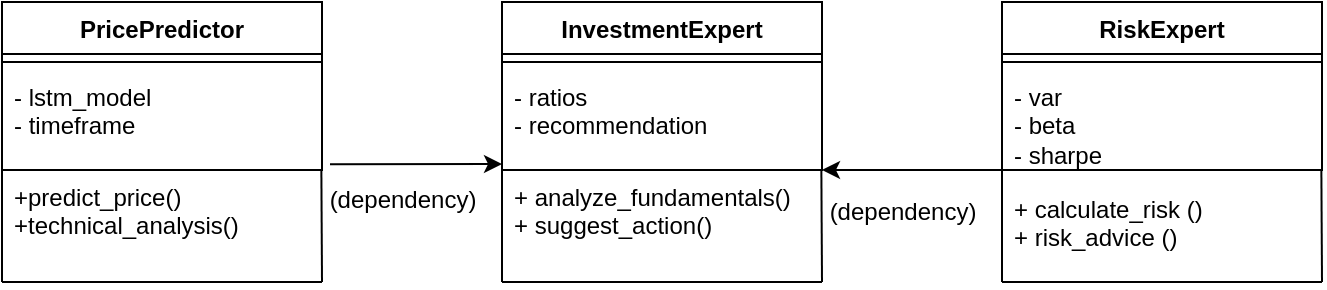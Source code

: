 <mxfile version="28.1.2">
  <diagram name="Page-1" id="hbNBxk7n37LkGw9LsJwH">
    <mxGraphModel dx="741" dy="394" grid="1" gridSize="10" guides="1" tooltips="1" connect="1" arrows="1" fold="1" page="1" pageScale="1" pageWidth="850" pageHeight="1100" math="0" shadow="0">
      <root>
        <mxCell id="0" />
        <mxCell id="1" parent="0" />
        <mxCell id="Bbk-wSzPs9pQnlHOXCbk-2" value="PricePredictor" style="swimlane;fontStyle=1;align=center;verticalAlign=top;childLayout=stackLayout;horizontal=1;startSize=26;horizontalStack=0;resizeParent=1;resizeParentMax=0;resizeLast=0;collapsible=1;marginBottom=0;whiteSpace=wrap;html=1;" vertex="1" parent="1">
          <mxGeometry x="80" y="200" width="160" height="84" as="geometry" />
        </mxCell>
        <mxCell id="Bbk-wSzPs9pQnlHOXCbk-4" value="" style="line;strokeWidth=1;fillColor=none;align=left;verticalAlign=middle;spacingTop=-1;spacingLeft=3;spacingRight=3;rotatable=0;labelPosition=right;points=[];portConstraint=eastwest;strokeColor=inherit;" vertex="1" parent="Bbk-wSzPs9pQnlHOXCbk-2">
          <mxGeometry y="26" width="160" height="8" as="geometry" />
        </mxCell>
        <mxCell id="Bbk-wSzPs9pQnlHOXCbk-5" value="- lstm_model&lt;div&gt;- timeframe&lt;/div&gt;" style="text;strokeColor=none;fillColor=none;align=left;verticalAlign=top;spacingLeft=4;spacingRight=4;overflow=hidden;rotatable=0;points=[[0,0.5],[1,0.5]];portConstraint=eastwest;whiteSpace=wrap;html=1;" vertex="1" parent="Bbk-wSzPs9pQnlHOXCbk-2">
          <mxGeometry y="34" width="160" height="50" as="geometry" />
        </mxCell>
        <mxCell id="Bbk-wSzPs9pQnlHOXCbk-3" value="+predict_price()&lt;div&gt;+technical_analysis()&lt;/div&gt;" style="text;strokeColor=none;fillColor=none;align=left;verticalAlign=top;spacingLeft=4;spacingRight=4;overflow=hidden;rotatable=0;points=[[0,0.5],[1,0.5]];portConstraint=eastwest;whiteSpace=wrap;html=1;" vertex="1" parent="1">
          <mxGeometry x="80" y="284" width="160" height="56" as="geometry" />
        </mxCell>
        <mxCell id="Bbk-wSzPs9pQnlHOXCbk-7" value="" style="endArrow=none;html=1;rounded=0;" edge="1" parent="1">
          <mxGeometry width="50" height="50" relative="1" as="geometry">
            <mxPoint x="80" y="340" as="sourcePoint" />
            <mxPoint x="80" y="280" as="targetPoint" />
          </mxGeometry>
        </mxCell>
        <mxCell id="Bbk-wSzPs9pQnlHOXCbk-8" value="" style="endArrow=none;html=1;rounded=0;" edge="1" parent="1">
          <mxGeometry width="50" height="50" relative="1" as="geometry">
            <mxPoint x="80" y="340" as="sourcePoint" />
            <mxPoint x="240" y="340" as="targetPoint" />
          </mxGeometry>
        </mxCell>
        <mxCell id="Bbk-wSzPs9pQnlHOXCbk-9" value="" style="endArrow=none;html=1;rounded=0;entryX=0.998;entryY=0.993;entryDx=0;entryDy=0;entryPerimeter=0;" edge="1" parent="1" target="Bbk-wSzPs9pQnlHOXCbk-5">
          <mxGeometry width="50" height="50" relative="1" as="geometry">
            <mxPoint x="240" y="340" as="sourcePoint" />
            <mxPoint x="240" y="380" as="targetPoint" />
          </mxGeometry>
        </mxCell>
        <mxCell id="Bbk-wSzPs9pQnlHOXCbk-10" value="InvestmentExpert" style="swimlane;fontStyle=1;align=center;verticalAlign=top;childLayout=stackLayout;horizontal=1;startSize=26;horizontalStack=0;resizeParent=1;resizeParentMax=0;resizeLast=0;collapsible=1;marginBottom=0;whiteSpace=wrap;html=1;" vertex="1" parent="1">
          <mxGeometry x="330" y="200" width="160" height="84" as="geometry" />
        </mxCell>
        <mxCell id="Bbk-wSzPs9pQnlHOXCbk-11" value="" style="line;strokeWidth=1;fillColor=none;align=left;verticalAlign=middle;spacingTop=-1;spacingLeft=3;spacingRight=3;rotatable=0;labelPosition=right;points=[];portConstraint=eastwest;strokeColor=inherit;" vertex="1" parent="Bbk-wSzPs9pQnlHOXCbk-10">
          <mxGeometry y="26" width="160" height="8" as="geometry" />
        </mxCell>
        <mxCell id="Bbk-wSzPs9pQnlHOXCbk-12" value="- ratios&lt;br&gt;&lt;div&gt;- recommendation&lt;/div&gt;" style="text;strokeColor=none;fillColor=none;align=left;verticalAlign=top;spacingLeft=4;spacingRight=4;overflow=hidden;rotatable=0;points=[[0,0.5],[1,0.5]];portConstraint=eastwest;whiteSpace=wrap;html=1;" vertex="1" parent="Bbk-wSzPs9pQnlHOXCbk-10">
          <mxGeometry y="34" width="160" height="50" as="geometry" />
        </mxCell>
        <mxCell id="Bbk-wSzPs9pQnlHOXCbk-13" value="+ analyze_fundamentals()&lt;div&gt;+ suggest_action()&lt;/div&gt;" style="text;strokeColor=none;fillColor=none;align=left;verticalAlign=top;spacingLeft=4;spacingRight=4;overflow=hidden;rotatable=0;points=[[0,0.5],[1,0.5]];portConstraint=eastwest;whiteSpace=wrap;html=1;" vertex="1" parent="1">
          <mxGeometry x="330" y="284" width="160" height="56" as="geometry" />
        </mxCell>
        <mxCell id="Bbk-wSzPs9pQnlHOXCbk-14" value="" style="endArrow=none;html=1;rounded=0;" edge="1" parent="1">
          <mxGeometry width="50" height="50" relative="1" as="geometry">
            <mxPoint x="330" y="340" as="sourcePoint" />
            <mxPoint x="330" y="280" as="targetPoint" />
          </mxGeometry>
        </mxCell>
        <mxCell id="Bbk-wSzPs9pQnlHOXCbk-15" value="" style="endArrow=none;html=1;rounded=0;" edge="1" parent="1">
          <mxGeometry width="50" height="50" relative="1" as="geometry">
            <mxPoint x="330" y="340" as="sourcePoint" />
            <mxPoint x="490" y="340" as="targetPoint" />
          </mxGeometry>
        </mxCell>
        <mxCell id="Bbk-wSzPs9pQnlHOXCbk-16" value="" style="endArrow=none;html=1;rounded=0;entryX=0.998;entryY=0.993;entryDx=0;entryDy=0;entryPerimeter=0;" edge="1" parent="1" target="Bbk-wSzPs9pQnlHOXCbk-12">
          <mxGeometry width="50" height="50" relative="1" as="geometry">
            <mxPoint x="490" y="340" as="sourcePoint" />
            <mxPoint x="490" y="380" as="targetPoint" />
          </mxGeometry>
        </mxCell>
        <mxCell id="Bbk-wSzPs9pQnlHOXCbk-17" value="RiskExpert" style="swimlane;fontStyle=1;align=center;verticalAlign=top;childLayout=stackLayout;horizontal=1;startSize=26;horizontalStack=0;resizeParent=1;resizeParentMax=0;resizeLast=0;collapsible=1;marginBottom=0;whiteSpace=wrap;html=1;" vertex="1" parent="1">
          <mxGeometry x="580" y="200" width="160" height="84" as="geometry" />
        </mxCell>
        <mxCell id="Bbk-wSzPs9pQnlHOXCbk-18" value="" style="line;strokeWidth=1;fillColor=none;align=left;verticalAlign=middle;spacingTop=-1;spacingLeft=3;spacingRight=3;rotatable=0;labelPosition=right;points=[];portConstraint=eastwest;strokeColor=inherit;" vertex="1" parent="Bbk-wSzPs9pQnlHOXCbk-17">
          <mxGeometry y="26" width="160" height="8" as="geometry" />
        </mxCell>
        <mxCell id="Bbk-wSzPs9pQnlHOXCbk-19" value="- var&lt;div&gt;- beta&lt;/div&gt;&lt;div&gt;- sharpe&lt;/div&gt;" style="text;strokeColor=none;fillColor=none;align=left;verticalAlign=top;spacingLeft=4;spacingRight=4;overflow=hidden;rotatable=0;points=[[0,0.5],[1,0.5]];portConstraint=eastwest;whiteSpace=wrap;html=1;" vertex="1" parent="Bbk-wSzPs9pQnlHOXCbk-17">
          <mxGeometry y="34" width="160" height="50" as="geometry" />
        </mxCell>
        <mxCell id="Bbk-wSzPs9pQnlHOXCbk-20" value="+ calculate_risk ()&lt;div&gt;+ risk_advice ()&lt;/div&gt;" style="text;strokeColor=none;fillColor=none;align=left;verticalAlign=top;spacingLeft=4;spacingRight=4;overflow=hidden;rotatable=0;points=[[0,0.5],[1,0.5]];portConstraint=eastwest;whiteSpace=wrap;html=1;" vertex="1" parent="1">
          <mxGeometry x="580" y="290" width="160" height="50" as="geometry" />
        </mxCell>
        <mxCell id="Bbk-wSzPs9pQnlHOXCbk-21" value="" style="endArrow=none;html=1;rounded=0;" edge="1" parent="1">
          <mxGeometry width="50" height="50" relative="1" as="geometry">
            <mxPoint x="580" y="340" as="sourcePoint" />
            <mxPoint x="580" y="280" as="targetPoint" />
          </mxGeometry>
        </mxCell>
        <mxCell id="Bbk-wSzPs9pQnlHOXCbk-22" value="" style="endArrow=none;html=1;rounded=0;" edge="1" parent="1">
          <mxGeometry width="50" height="50" relative="1" as="geometry">
            <mxPoint x="580" y="340" as="sourcePoint" />
            <mxPoint x="740" y="340" as="targetPoint" />
          </mxGeometry>
        </mxCell>
        <mxCell id="Bbk-wSzPs9pQnlHOXCbk-23" value="" style="endArrow=none;html=1;rounded=0;entryX=0.998;entryY=0.993;entryDx=0;entryDy=0;entryPerimeter=0;" edge="1" parent="1" target="Bbk-wSzPs9pQnlHOXCbk-19">
          <mxGeometry width="50" height="50" relative="1" as="geometry">
            <mxPoint x="740" y="340" as="sourcePoint" />
            <mxPoint x="740" y="380" as="targetPoint" />
          </mxGeometry>
        </mxCell>
        <mxCell id="Bbk-wSzPs9pQnlHOXCbk-27" value="" style="endArrow=classic;html=1;rounded=0;exitX=1.025;exitY=0.943;exitDx=0;exitDy=0;exitPerimeter=0;" edge="1" parent="1" source="Bbk-wSzPs9pQnlHOXCbk-5">
          <mxGeometry width="50" height="50" relative="1" as="geometry">
            <mxPoint x="360" y="290" as="sourcePoint" />
            <mxPoint x="330" y="281" as="targetPoint" />
          </mxGeometry>
        </mxCell>
        <mxCell id="Bbk-wSzPs9pQnlHOXCbk-28" value="(dependency)" style="text;html=1;align=center;verticalAlign=middle;resizable=0;points=[];autosize=1;strokeColor=none;fillColor=none;" vertex="1" parent="1">
          <mxGeometry x="230" y="284" width="100" height="30" as="geometry" />
        </mxCell>
        <mxCell id="Bbk-wSzPs9pQnlHOXCbk-29" value="" style="endArrow=classic;html=1;rounded=0;" edge="1" parent="1">
          <mxGeometry width="50" height="50" relative="1" as="geometry">
            <mxPoint x="580" y="284" as="sourcePoint" />
            <mxPoint x="490" y="284" as="targetPoint" />
          </mxGeometry>
        </mxCell>
        <mxCell id="Bbk-wSzPs9pQnlHOXCbk-30" value="(dependency)" style="text;html=1;align=center;verticalAlign=middle;resizable=0;points=[];autosize=1;strokeColor=none;fillColor=none;" vertex="1" parent="1">
          <mxGeometry x="480" y="290" width="100" height="30" as="geometry" />
        </mxCell>
      </root>
    </mxGraphModel>
  </diagram>
</mxfile>
